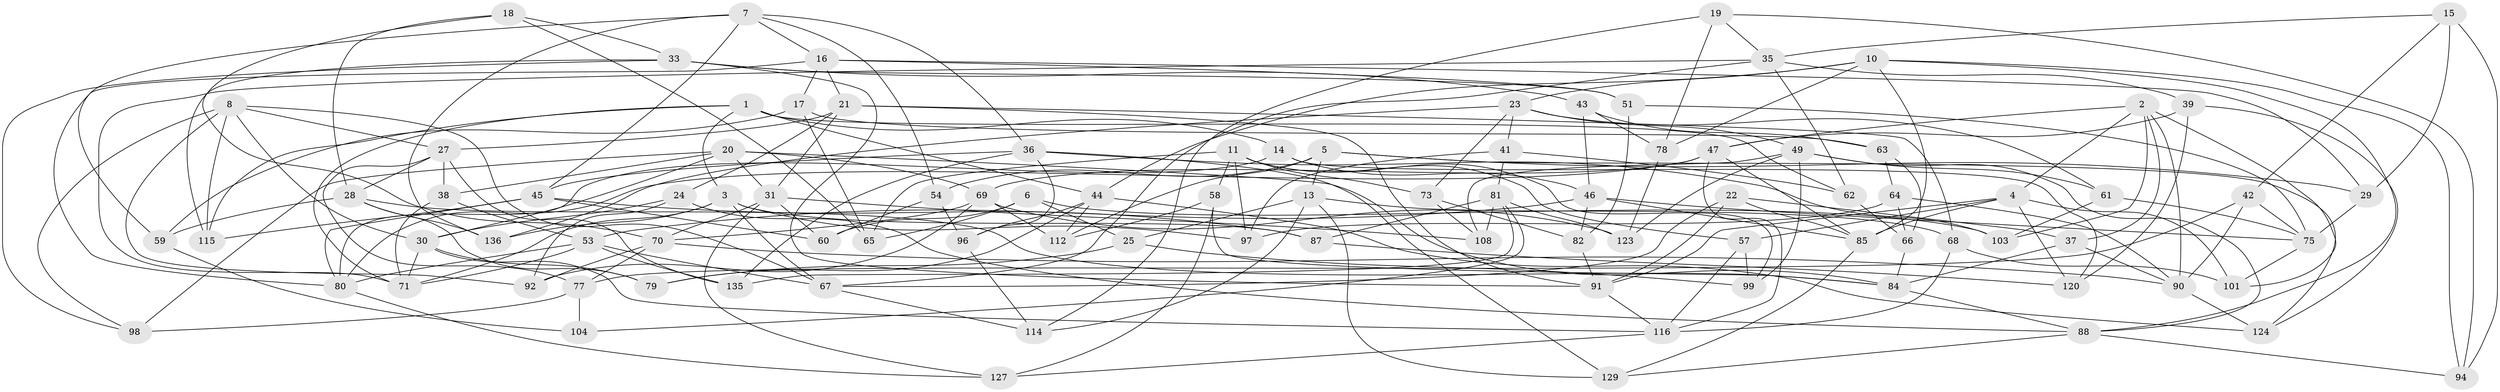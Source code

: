 // original degree distribution, {4: 1.0}
// Generated by graph-tools (version 1.1) at 2025/11/02/27/25 16:11:50]
// undirected, 95 vertices, 229 edges
graph export_dot {
graph [start="1"]
  node [color=gray90,style=filled];
  1 [super="+40"];
  2 [super="+126"];
  3 [super="+12"];
  4 [super="+131"];
  5 [super="+102"];
  6;
  7 [super="+133"];
  8 [super="+9"];
  10 [super="+26"];
  11 [super="+130"];
  13 [super="+56"];
  14;
  15;
  16 [super="+34"];
  17;
  18;
  19;
  20 [super="+132"];
  21 [super="+113"];
  22;
  23 [super="+55"];
  24;
  25;
  27 [super="+32"];
  28 [super="+89"];
  29;
  30 [super="+134"];
  31 [super="+50"];
  33 [super="+100"];
  35 [super="+48"];
  36 [super="+83"];
  37;
  38;
  39;
  41;
  42;
  43;
  44 [super="+52"];
  45 [super="+86"];
  46 [super="+106"];
  47 [super="+76"];
  49 [super="+118"];
  51;
  53 [super="+74"];
  54;
  57;
  58;
  59;
  60;
  61;
  62;
  63;
  64;
  65;
  66;
  67 [super="+111"];
  68;
  69 [super="+109"];
  70 [super="+72"];
  71 [super="+93"];
  73;
  75 [super="+107"];
  77 [super="+119"];
  78;
  79;
  80 [super="+117"];
  81 [super="+121"];
  82;
  84 [super="+122"];
  85 [super="+128"];
  87;
  88 [super="+110"];
  90 [super="+105"];
  91 [super="+95"];
  92;
  94;
  96;
  97;
  98;
  99;
  101;
  103;
  104;
  108;
  112;
  114;
  115;
  116 [super="+125"];
  120;
  123;
  124;
  127;
  129;
  135;
  136;
  1 -- 115;
  1 -- 62;
  1 -- 44;
  1 -- 14;
  1 -- 71;
  1 -- 3;
  2 -- 103;
  2 -- 37;
  2 -- 101;
  2 -- 90;
  2 -- 4;
  2 -- 47;
  3 -- 136;
  3 -- 71;
  3 -- 67;
  3 -- 97;
  3 -- 87;
  4 -- 57;
  4 -- 91;
  4 -- 85;
  4 -- 120;
  4 -- 101;
  5 -- 124;
  5 -- 29;
  5 -- 112;
  5 -- 13 [weight=2];
  5 -- 54;
  6 -- 103;
  6 -- 65;
  6 -- 60;
  6 -- 25;
  7 -- 54;
  7 -- 36;
  7 -- 45;
  7 -- 16;
  7 -- 59;
  7 -- 136;
  8 -- 98;
  8 -- 92;
  8 -- 30;
  8 -- 115;
  8 -- 67;
  8 -- 27;
  10 -- 44;
  10 -- 78;
  10 -- 85;
  10 -- 88;
  10 -- 94;
  10 -- 23;
  11 -- 57;
  11 -- 73;
  11 -- 99;
  11 -- 65;
  11 -- 97;
  11 -- 58;
  13 -- 25;
  13 -- 129;
  13 -- 68;
  13 -- 114;
  14 -- 120;
  14 -- 80;
  14 -- 46;
  15 -- 94;
  15 -- 42;
  15 -- 29;
  15 -- 35;
  16 -- 29;
  16 -- 17;
  16 -- 80;
  16 -- 51;
  16 -- 21;
  17 -- 59;
  17 -- 63;
  17 -- 65;
  18 -- 33;
  18 -- 65;
  18 -- 70;
  18 -- 28;
  19 -- 94;
  19 -- 78;
  19 -- 114;
  19 -- 35;
  20 -- 98;
  20 -- 30;
  20 -- 31;
  20 -- 69;
  20 -- 38;
  20 -- 84;
  21 -- 68;
  21 -- 31;
  21 -- 24;
  21 -- 91;
  21 -- 27;
  22 -- 37;
  22 -- 67;
  22 -- 85;
  22 -- 91;
  23 -- 136;
  23 -- 49;
  23 -- 73;
  23 -- 41;
  23 -- 61;
  24 -- 92;
  24 -- 88;
  24 -- 30;
  25 -- 99;
  25 -- 79;
  27 -- 38;
  27 -- 77;
  27 -- 28;
  27 -- 135;
  28 -- 136;
  28 -- 79;
  28 -- 59;
  28 -- 84;
  29 -- 75;
  30 -- 71;
  30 -- 79;
  30 -- 116;
  31 -- 108;
  31 -- 70;
  31 -- 127;
  31 -- 60;
  33 -- 115;
  33 -- 51;
  33 -- 43;
  33 -- 98;
  33 -- 91;
  35 -- 62;
  35 -- 39;
  35 -- 71;
  35 -- 67;
  36 -- 103;
  36 -- 129;
  36 -- 96;
  36 -- 135;
  36 -- 45;
  37 -- 90;
  37 -- 84;
  38 -- 53;
  38 -- 71;
  39 -- 47;
  39 -- 124;
  39 -- 120;
  41 -- 97;
  41 -- 62;
  41 -- 81;
  42 -- 77;
  42 -- 75;
  42 -- 90;
  43 -- 63;
  43 -- 78;
  43 -- 46;
  44 -- 79;
  44 -- 124;
  44 -- 96;
  44 -- 112;
  45 -- 60;
  45 -- 115;
  45 -- 87;
  45 -- 80;
  46 -- 53;
  46 -- 82;
  46 -- 75;
  46 -- 85;
  47 -- 80;
  47 -- 85;
  47 -- 69;
  47 -- 116;
  49 -- 123;
  49 -- 99;
  49 -- 88;
  49 -- 108;
  49 -- 61;
  51 -- 75;
  51 -- 82;
  53 -- 71;
  53 -- 67;
  53 -- 135;
  53 -- 80;
  54 -- 96;
  54 -- 60;
  57 -- 116;
  57 -- 99;
  58 -- 127;
  58 -- 112;
  58 -- 84;
  59 -- 104;
  61 -- 103;
  61 -- 75;
  62 -- 66;
  63 -- 64;
  63 -- 66;
  64 -- 90;
  64 -- 66;
  64 -- 97;
  66 -- 84;
  67 -- 114;
  68 -- 101;
  68 -- 116;
  69 -- 70;
  69 -- 112;
  69 -- 123;
  69 -- 92;
  70 -- 92;
  70 -- 77;
  70 -- 90;
  73 -- 108;
  73 -- 82;
  75 -- 101;
  77 -- 98;
  77 -- 104 [weight=2];
  78 -- 123;
  80 -- 127;
  81 -- 104;
  81 -- 87;
  81 -- 123;
  81 -- 108;
  81 -- 135;
  82 -- 91;
  84 -- 88;
  85 -- 129;
  87 -- 120;
  88 -- 129;
  88 -- 94;
  90 -- 124;
  91 -- 116;
  96 -- 114;
  116 -- 127;
}

